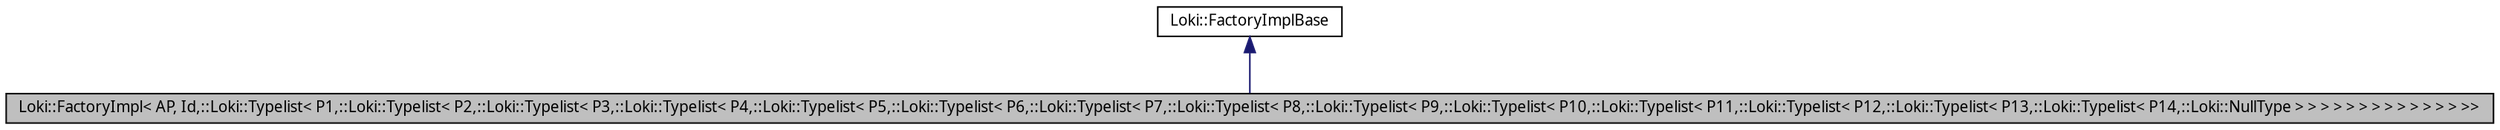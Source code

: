 digraph G
{
  bgcolor="transparent";
  edge [fontname="FreeSans.ttf",fontsize=10,labelfontname="FreeSans.ttf",labelfontsize=10];
  node [fontname="FreeSans.ttf",fontsize=10,shape=record];
  Node1 [label="Loki::FactoryImpl\< AP, Id,::Loki::Typelist\< P1,::Loki::Typelist\< P2,::Loki::Typelist\< P3,::Loki::Typelist\< P4,::Loki::Typelist\< P5,::Loki::Typelist\< P6,::Loki::Typelist\< P7,::Loki::Typelist\< P8,::Loki::Typelist\< P9,::Loki::Typelist\< P10,::Loki::Typelist\< P11,::Loki::Typelist\< P12,::Loki::Typelist\< P13,::Loki::Typelist\< P14,::Loki::NullType \> \> \> \> \> \> \> \> \> \> \> \> \> \>\>",height=0.2,width=0.4,color="black", fillcolor="grey75", style="filled" fontcolor="black"];
  Node2 -> Node1 [dir=back,color="midnightblue",fontsize=10,style="solid",fontname="FreeSans.ttf"];
  Node2 [label="Loki::FactoryImplBase",height=0.2,width=0.4,color="black",URL="$a00130.html"];
}
